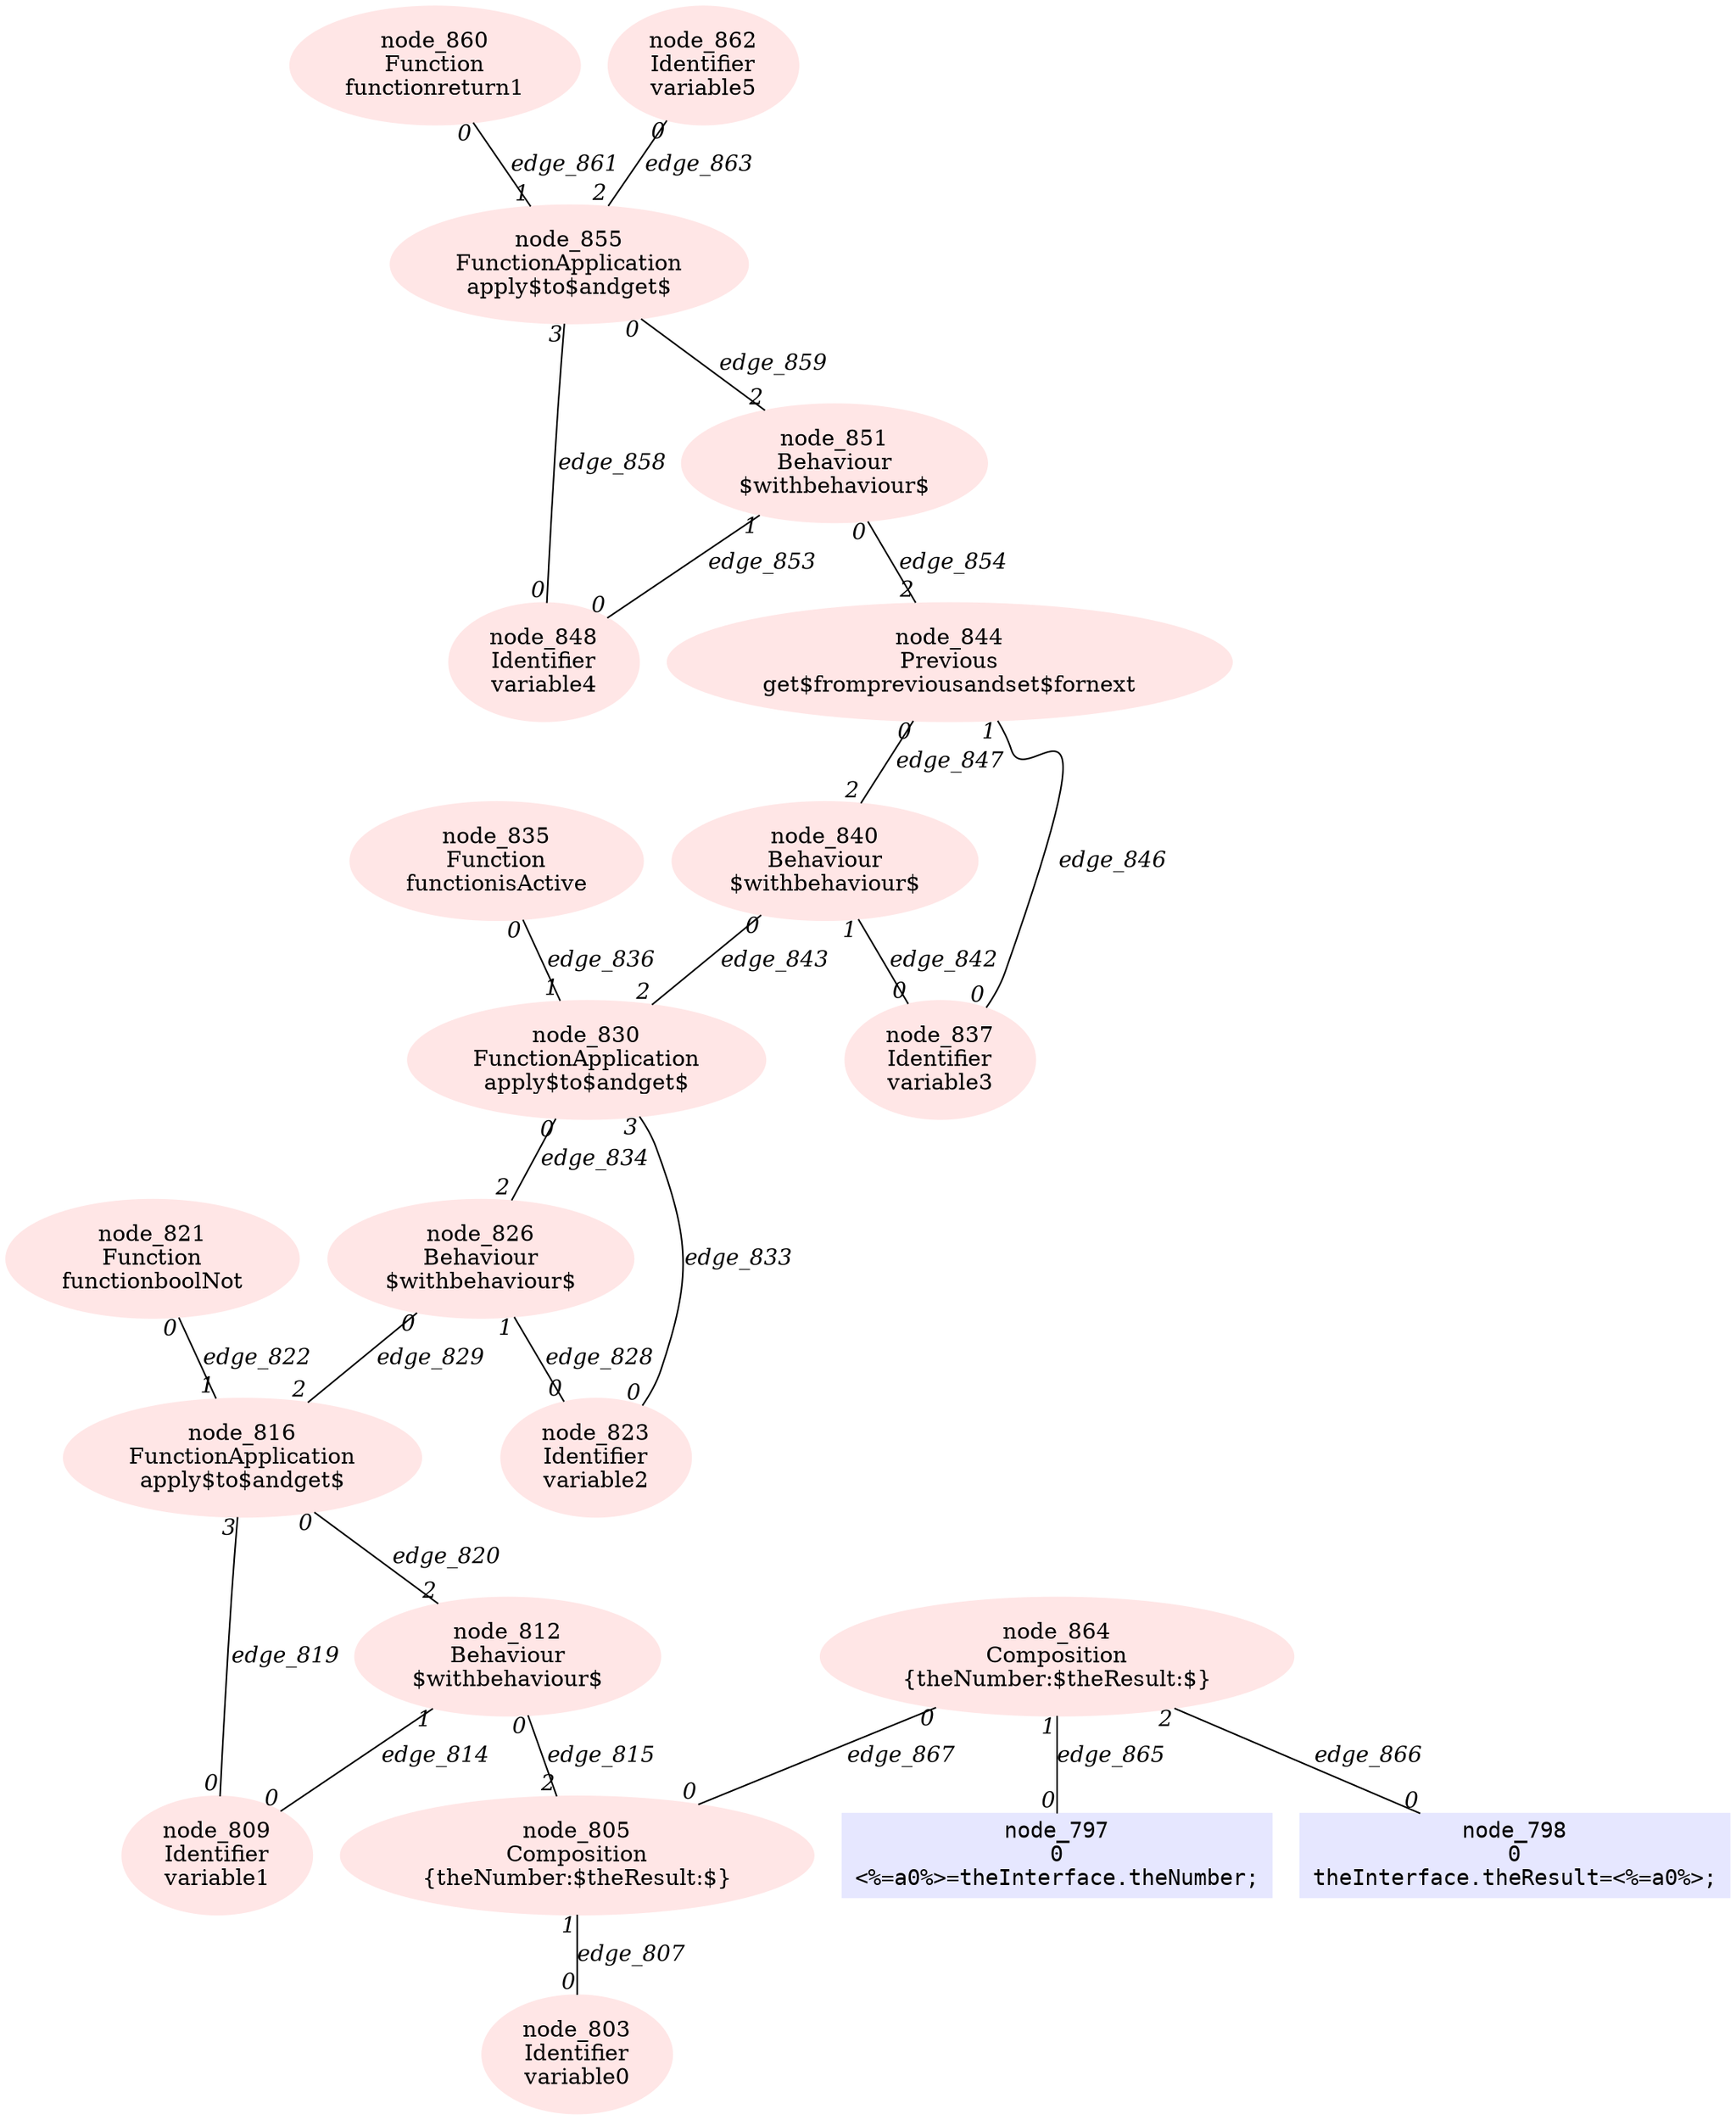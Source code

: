 digraph g{node_803 [shape=ellipse, style=filled, color="0.0 0.1 1.0", label="node_803
Identifier
variable0" ]
node_805 [shape=ellipse, style=filled, color="0.0 0.1 1.0", label="node_805
Composition
{theNumber:$theResult:$}" ]
node_809 [shape=ellipse, style=filled, color="0.0 0.1 1.0", label="node_809
Identifier
variable1" ]
node_812 [shape=ellipse, style=filled, color="0.0 0.1 1.0", label="node_812
Behaviour
$withbehaviour$" ]
node_816 [shape=ellipse, style=filled, color="0.0 0.1 1.0", label="node_816
FunctionApplication
apply$to$andget$" ]
node_821 [shape=ellipse, style=filled, color="0.0 0.1 1.0", label="node_821
Function
functionboolNot" ]
node_823 [shape=ellipse, style=filled, color="0.0 0.1 1.0", label="node_823
Identifier
variable2" ]
node_826 [shape=ellipse, style=filled, color="0.0 0.1 1.0", label="node_826
Behaviour
$withbehaviour$" ]
node_830 [shape=ellipse, style=filled, color="0.0 0.1 1.0", label="node_830
FunctionApplication
apply$to$andget$" ]
node_835 [shape=ellipse, style=filled, color="0.0 0.1 1.0", label="node_835
Function
functionisActive" ]
node_837 [shape=ellipse, style=filled, color="0.0 0.1 1.0", label="node_837
Identifier
variable3" ]
node_840 [shape=ellipse, style=filled, color="0.0 0.1 1.0", label="node_840
Behaviour
$withbehaviour$" ]
node_844 [shape=ellipse, style=filled, color="0.0 0.1 1.0", label="node_844
Previous
get$frompreviousandset$fornext" ]
node_848 [shape=ellipse, style=filled, color="0.0 0.1 1.0", label="node_848
Identifier
variable4" ]
node_851 [shape=ellipse, style=filled, color="0.0 0.1 1.0", label="node_851
Behaviour
$withbehaviour$" ]
node_855 [shape=ellipse, style=filled, color="0.0 0.1 1.0", label="node_855
FunctionApplication
apply$to$andget$" ]
node_860 [shape=ellipse, style=filled, color="0.0 0.1 1.0", label="node_860
Function
functionreturn1" ]
node_862 [shape=ellipse, style=filled, color="0.0 0.1 1.0", label="node_862
Identifier
variable5" ]
node_864 [shape=ellipse, style=filled, color="0.0 0.1 1.0", label="node_864
Composition
{theNumber:$theResult:$}" ]
node_797 [shape=box, style=filled, color="0.66 0.1 1.0", fontname="Courier", label="node_797
0
<%=a0%>=theInterface.theNumber;
" ]
node_798 [shape=box, style=filled, color="0.66 0.1 1.0", fontname="Courier", label="node_798
0
theInterface.theResult=<%=a0%>;
" ]
node_805 -> node_803 [dir=none, arrowHead=none, fontname="Times-Italic", label="edge_807",  headlabel="0", taillabel="1" ]
node_812 -> node_809 [dir=none, arrowHead=none, fontname="Times-Italic", label="edge_814",  headlabel="0", taillabel="1" ]
node_812 -> node_805 [dir=none, arrowHead=none, fontname="Times-Italic", label="edge_815",  headlabel="2", taillabel="0" ]
node_816 -> node_809 [dir=none, arrowHead=none, fontname="Times-Italic", label="edge_819",  headlabel="0", taillabel="3" ]
node_816 -> node_812 [dir=none, arrowHead=none, fontname="Times-Italic", label="edge_820",  headlabel="2", taillabel="0" ]
node_821 -> node_816 [dir=none, arrowHead=none, fontname="Times-Italic", label="edge_822",  headlabel="1", taillabel="0" ]
node_826 -> node_823 [dir=none, arrowHead=none, fontname="Times-Italic", label="edge_828",  headlabel="0", taillabel="1" ]
node_826 -> node_816 [dir=none, arrowHead=none, fontname="Times-Italic", label="edge_829",  headlabel="2", taillabel="0" ]
node_830 -> node_823 [dir=none, arrowHead=none, fontname="Times-Italic", label="edge_833",  headlabel="0", taillabel="3" ]
node_830 -> node_826 [dir=none, arrowHead=none, fontname="Times-Italic", label="edge_834",  headlabel="2", taillabel="0" ]
node_835 -> node_830 [dir=none, arrowHead=none, fontname="Times-Italic", label="edge_836",  headlabel="1", taillabel="0" ]
node_840 -> node_837 [dir=none, arrowHead=none, fontname="Times-Italic", label="edge_842",  headlabel="0", taillabel="1" ]
node_840 -> node_830 [dir=none, arrowHead=none, fontname="Times-Italic", label="edge_843",  headlabel="2", taillabel="0" ]
node_844 -> node_837 [dir=none, arrowHead=none, fontname="Times-Italic", label="edge_846",  headlabel="0", taillabel="1" ]
node_844 -> node_840 [dir=none, arrowHead=none, fontname="Times-Italic", label="edge_847",  headlabel="2", taillabel="0" ]
node_851 -> node_848 [dir=none, arrowHead=none, fontname="Times-Italic", label="edge_853",  headlabel="0", taillabel="1" ]
node_851 -> node_844 [dir=none, arrowHead=none, fontname="Times-Italic", label="edge_854",  headlabel="2", taillabel="0" ]
node_855 -> node_848 [dir=none, arrowHead=none, fontname="Times-Italic", label="edge_858",  headlabel="0", taillabel="3" ]
node_855 -> node_851 [dir=none, arrowHead=none, fontname="Times-Italic", label="edge_859",  headlabel="2", taillabel="0" ]
node_860 -> node_855 [dir=none, arrowHead=none, fontname="Times-Italic", label="edge_861",  headlabel="1", taillabel="0" ]
node_862 -> node_855 [dir=none, arrowHead=none, fontname="Times-Italic", label="edge_863",  headlabel="2", taillabel="0" ]
node_864 -> node_797 [dir=none, arrowHead=none, fontname="Times-Italic", label="edge_865",  headlabel="0", taillabel="1" ]
node_864 -> node_798 [dir=none, arrowHead=none, fontname="Times-Italic", label="edge_866",  headlabel="0", taillabel="2" ]
node_864 -> node_805 [dir=none, arrowHead=none, fontname="Times-Italic", label="edge_867",  headlabel="0", taillabel="0" ]
}